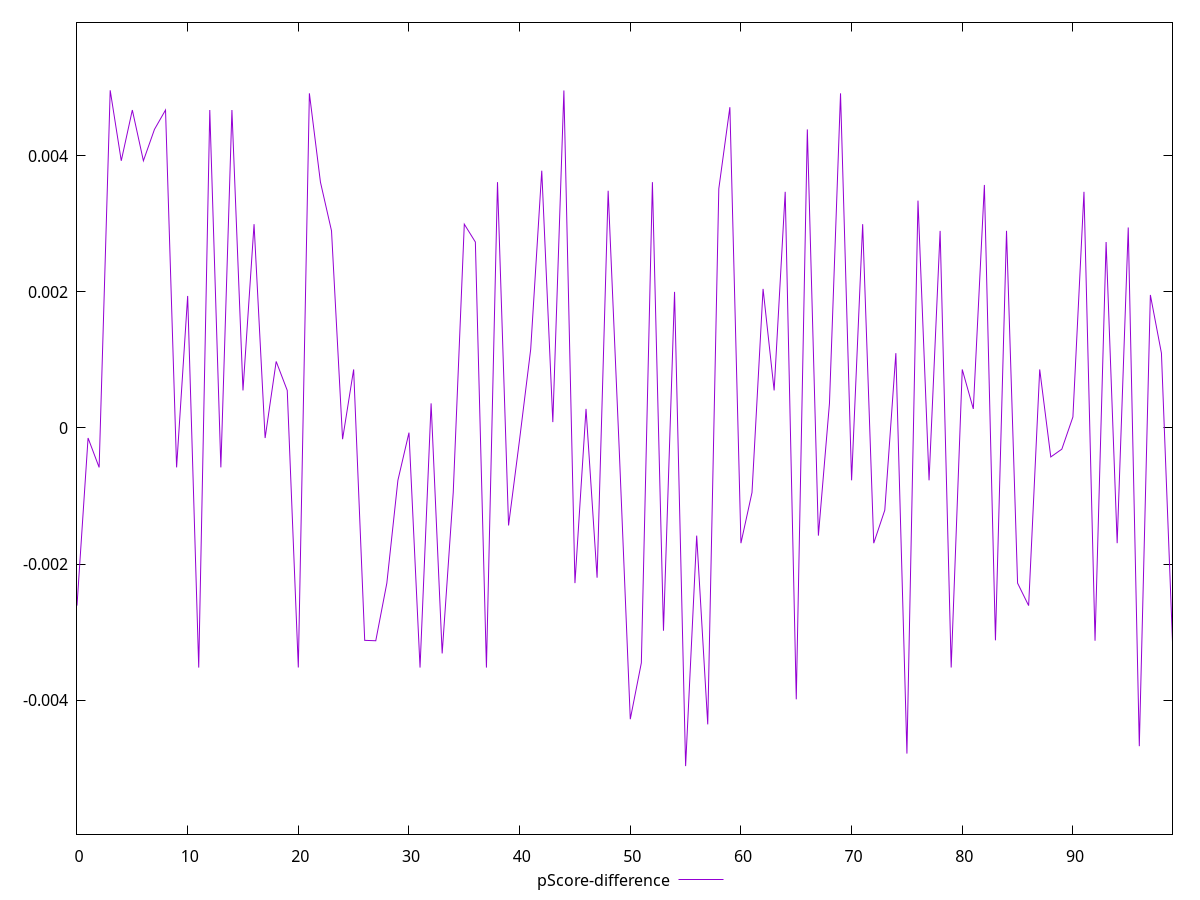 reset

$pScoreDifference <<EOF
0 -0.0026114958307683622
1 -0.00014743728446908744
2 -0.0005796812316780642
3 0.004964372903314168
4 0.0039282143479246745
5 0.004674535171634464
6 0.0039282143479209
7 0.004389912683275418
8 0.004674535171634464
9 -0.0005796812316780642
10 0.0019412205483401723
11 -0.003522704316673342
12 0.004674535171634464
13 -0.0005796812316780642
14 0.004674535171634464
15 0.0005519182217758878
16 0.0029961937744949485
17 -0.0001474372844709193
18 0.00097818843290029
19 0.0005519182217758878
20 -0.003521362078263271
21 0.0049200226689630755
22 0.0036142698767370474
23 0.002898307343971951
24 -0.00016488261152228234
25 0.0008605299795423349
26 -0.003122283696855299
27 -0.0031282301288395598
28 -0.0022808946498756866
29 -0.0007691978920560394
30 -0.0000688027703955596
31 -0.0035227043166700667
32 0.00036228818439780486
33 -0.00331476953790176
34 -0.0009488396941094435
35 0.0029961937744984457
36 0.0027339939582641526
37 -0.003522704316673342
38 0.0036142698767370474
39 -0.001433374679666477
40 -0.00016488261152494688
41 0.0011561336079778245
42 0.0037828940445737147
43 0.00008619066068572302
44 0.004961523264109785
45 -0.0022808946498789062
46 0.00028022848380648835
47 -0.0022013525607677206
48 0.0034879021842679214
49 -0.00031119374908286646
50 -0.004281254958785188
51 -0.0034532384941602656
52 0.0036142698767370474
53 -0.00298028791247798
54 0.002001318956943915
55 -0.004971288659418482
56 -0.0015828712479456775
57 -0.004357423923150333
58 0.0035177117960464993
59 0.004716032485991076
60 -0.0016936754008398114
61 -0.0009488396941106092
62 0.0020446319483952147
63 0.0005519182217758878
64 0.0034720358297194165
65 -0.003989691079640506
66 0.004389912683272532
67 -0.0015828712479456775
68 0.00036228818439780486
69 0.0049200226689630755
70 -0.0007691978920527087
71 0.0029961937744984457
72 -0.0016936754008398114
73 -0.0012081673649728258
74 0.001099910066081733
75 -0.004786838063525256
76 0.003342643112083543
77 -0.0007691978920527087
78 0.0028976866595676887
79 -0.0035213620782646032
80 0.0008605299795423349
81 0.00028022848380648835
82 0.003572626486090122
83 -0.003122283696856909
84 0.002898307343970008
85 -0.0022808946498789062
86 -0.0026114958307683622
87 0.0008605299795423349
88 -0.00042579873698979365
89 -0.00031119374908286646
90 0.00016198206344553157
91 0.0034720358297194165
92 -0.0031282301288395598
93 0.0027339939582614325
94 -0.0016936754008431976
95 0.002947998711324923
96 -0.00467818972752318
97 0.0019557779761841115
98 0.001099910066081733
99 -0.0031439190930613453
EOF

set key outside below
set xrange [0:99]
set yrange [-0.0059712886594184824:0.005964372903314168]
set trange [-0.0059712886594184824:0.005964372903314168]
set terminal svg size 640, 500 enhanced background rgb 'white'
set output "reprap/max-potential-fid/samples/pages+cached+noexternal/pScore-difference/values.svg"

plot $pScoreDifference title "pScore-difference" with line

reset

